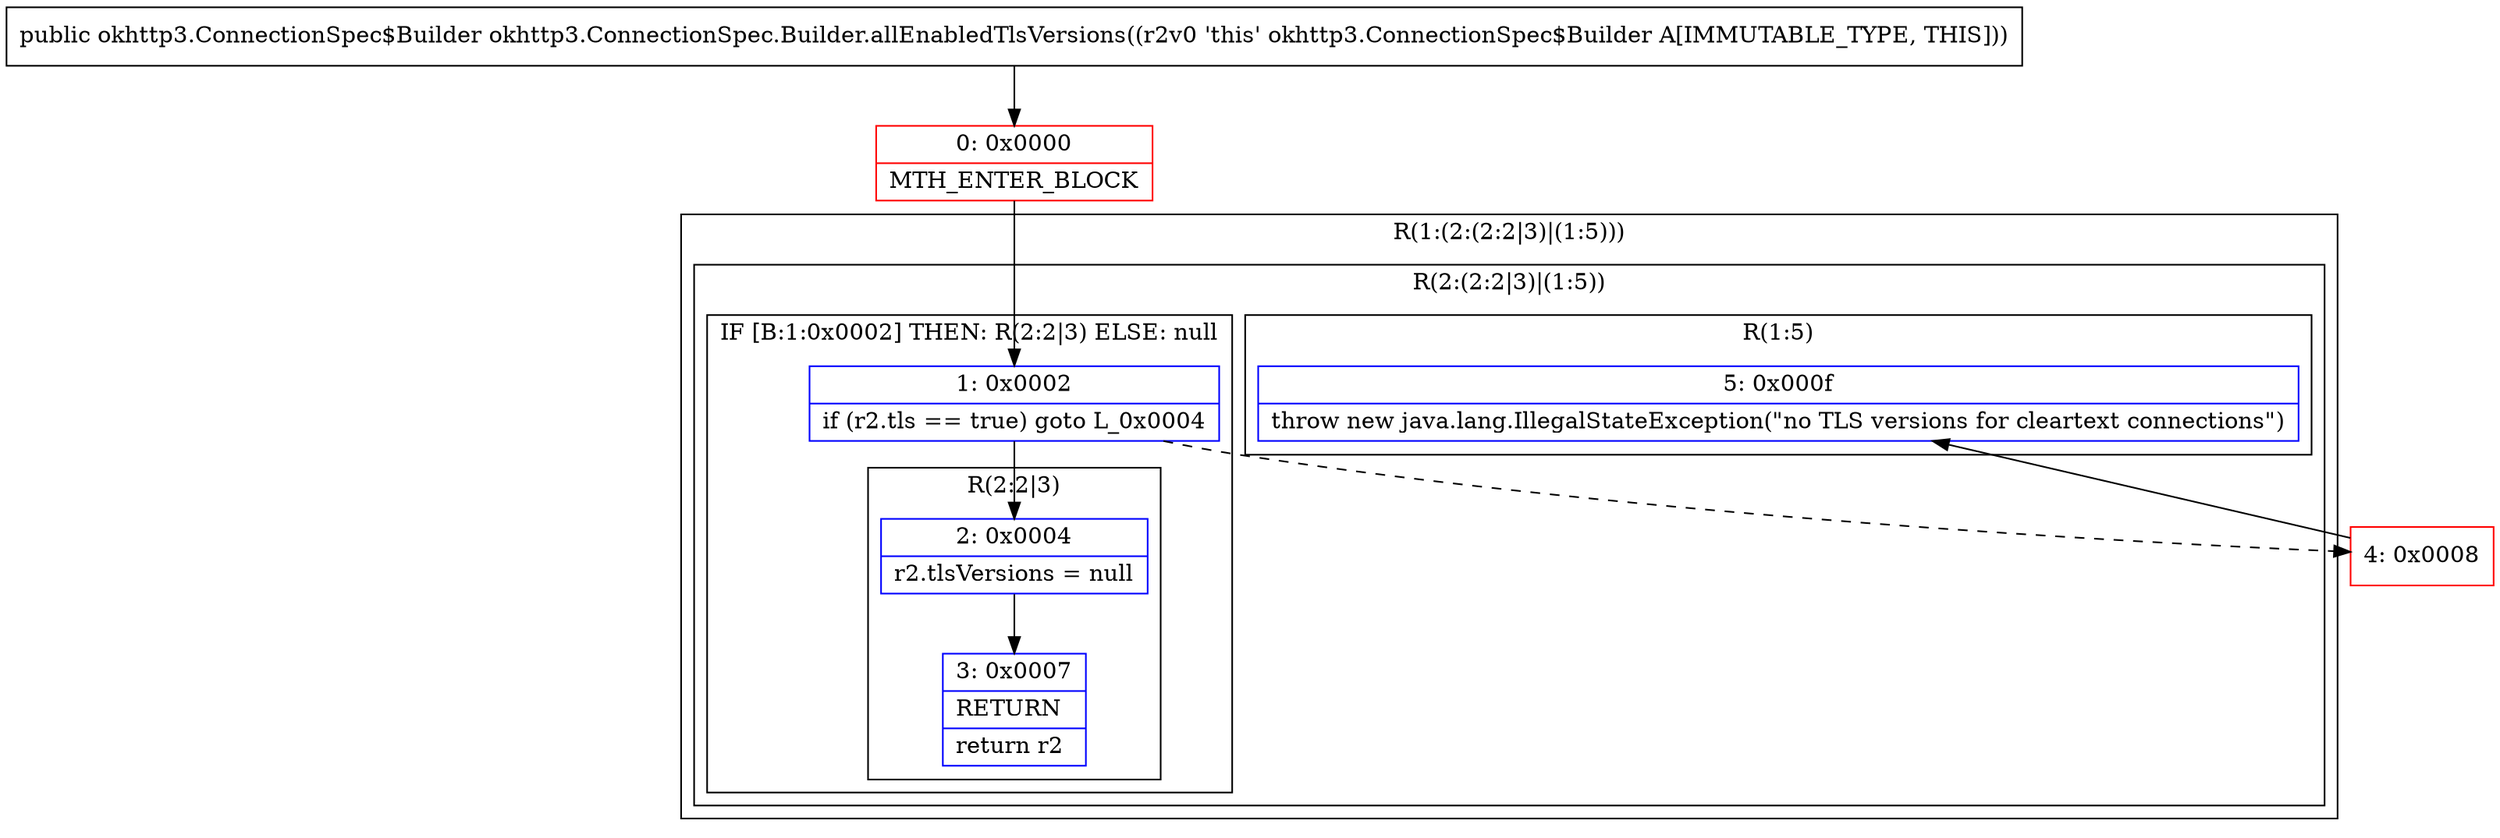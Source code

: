 digraph "CFG forokhttp3.ConnectionSpec.Builder.allEnabledTlsVersions()Lokhttp3\/ConnectionSpec$Builder;" {
subgraph cluster_Region_606067344 {
label = "R(1:(2:(2:2|3)|(1:5)))";
node [shape=record,color=blue];
subgraph cluster_Region_969133552 {
label = "R(2:(2:2|3)|(1:5))";
node [shape=record,color=blue];
subgraph cluster_IfRegion_1526667980 {
label = "IF [B:1:0x0002] THEN: R(2:2|3) ELSE: null";
node [shape=record,color=blue];
Node_1 [shape=record,label="{1\:\ 0x0002|if (r2.tls == true) goto L_0x0004\l}"];
subgraph cluster_Region_259470245 {
label = "R(2:2|3)";
node [shape=record,color=blue];
Node_2 [shape=record,label="{2\:\ 0x0004|r2.tlsVersions = null\l}"];
Node_3 [shape=record,label="{3\:\ 0x0007|RETURN\l|return r2\l}"];
}
}
subgraph cluster_Region_1432789889 {
label = "R(1:5)";
node [shape=record,color=blue];
Node_5 [shape=record,label="{5\:\ 0x000f|throw new java.lang.IllegalStateException(\"no TLS versions for cleartext connections\")\l}"];
}
}
}
Node_0 [shape=record,color=red,label="{0\:\ 0x0000|MTH_ENTER_BLOCK\l}"];
Node_4 [shape=record,color=red,label="{4\:\ 0x0008}"];
MethodNode[shape=record,label="{public okhttp3.ConnectionSpec$Builder okhttp3.ConnectionSpec.Builder.allEnabledTlsVersions((r2v0 'this' okhttp3.ConnectionSpec$Builder A[IMMUTABLE_TYPE, THIS])) }"];
MethodNode -> Node_0;
Node_1 -> Node_2;
Node_1 -> Node_4[style=dashed];
Node_2 -> Node_3;
Node_0 -> Node_1;
Node_4 -> Node_5;
}

